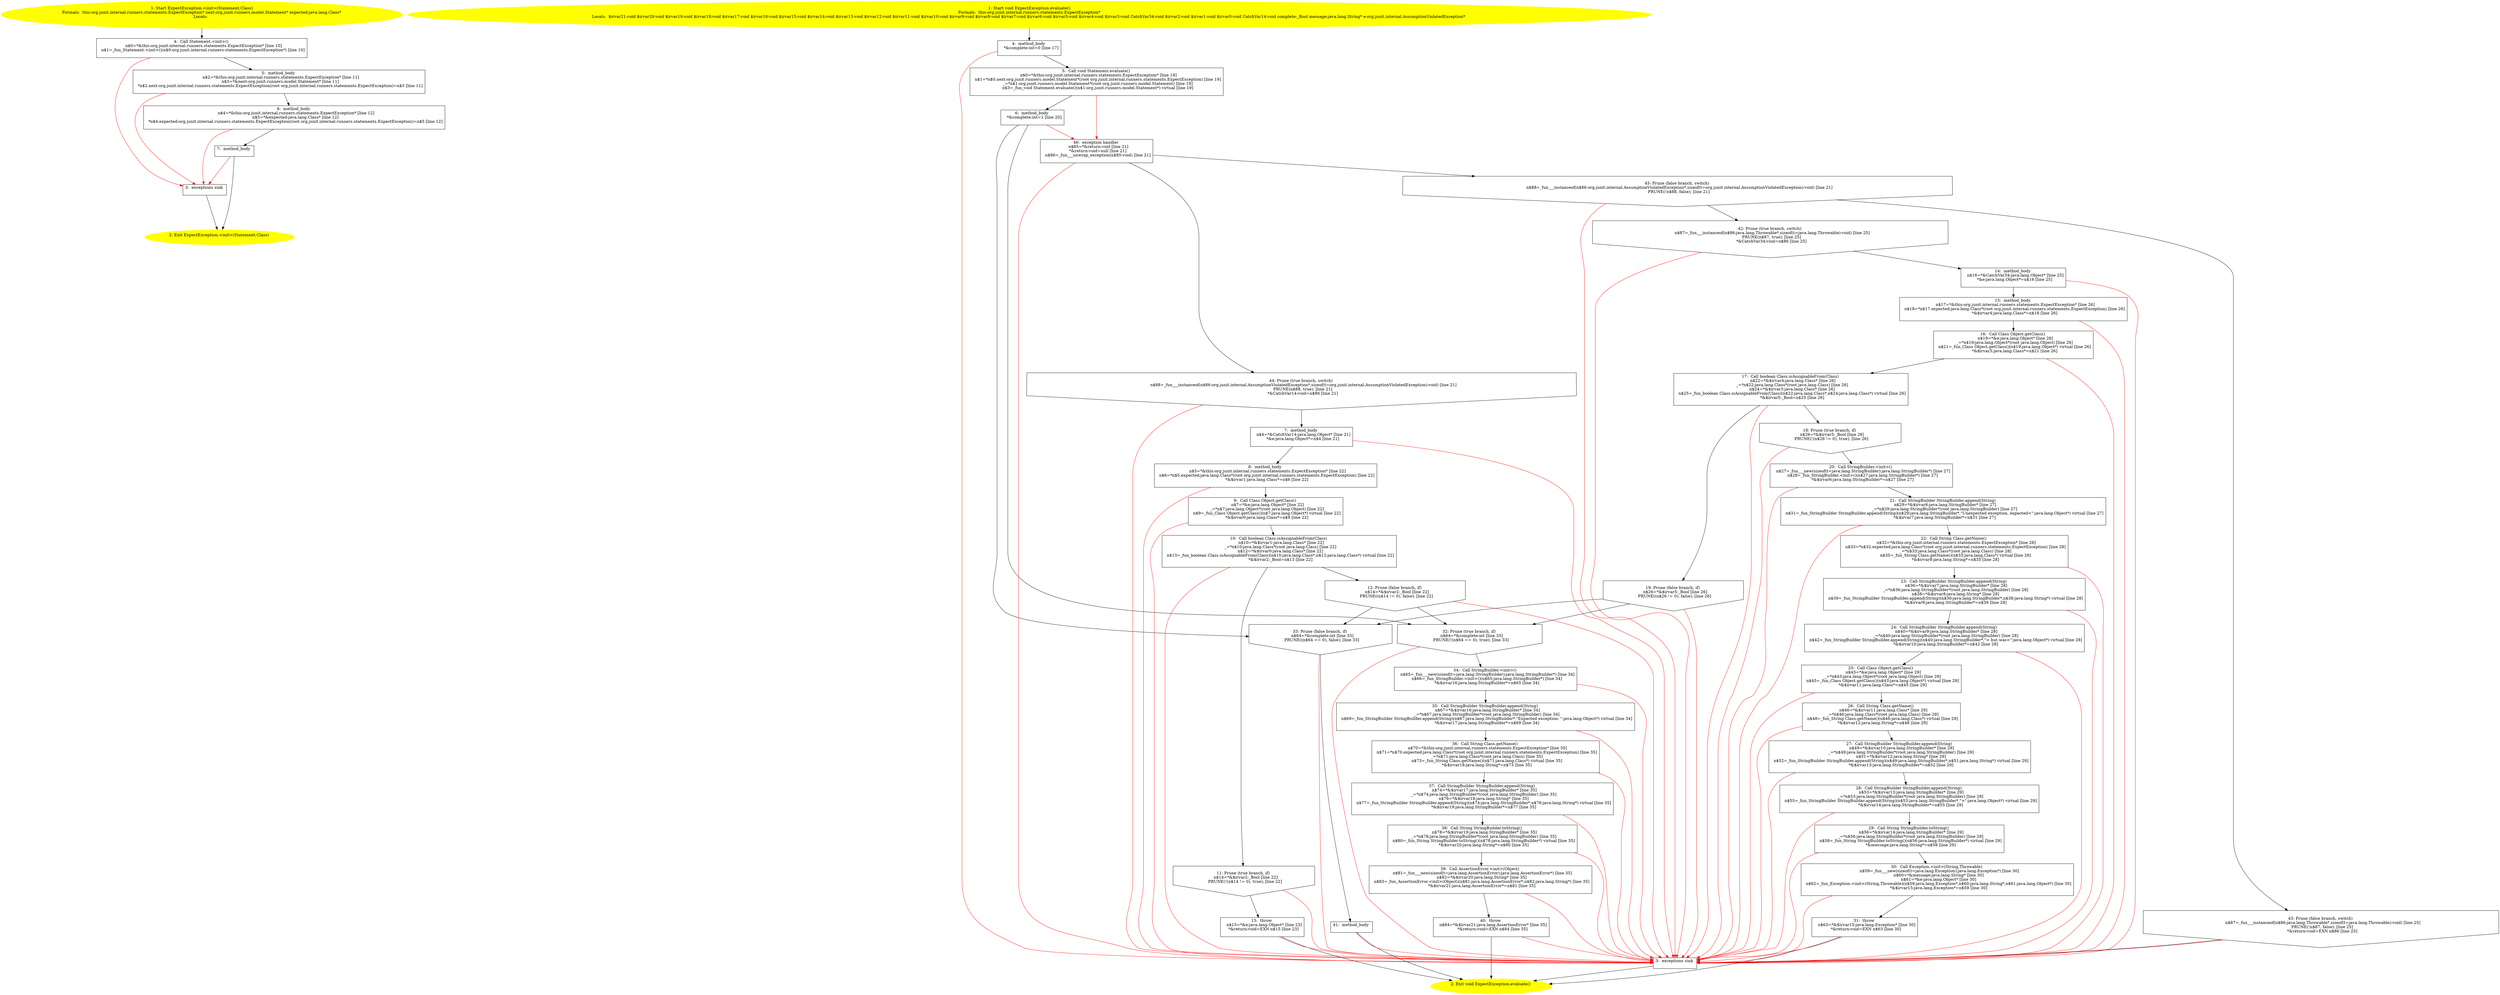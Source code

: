 /* @generated */
digraph cfg {
"org.junit.internal.runners.statements.ExpectException.<init>(org.junit.runners.model.Statement,java..f3db25ffb6856829cc9246d4f840fffa_1" [label="1: Start ExpectException.<init>(Statement,Class)\nFormals:  this:org.junit.internal.runners.statements.ExpectException* next:org.junit.runners.model.Statement* expected:java.lang.Class*\nLocals:  \n  " color=yellow style=filled]
	

	 "org.junit.internal.runners.statements.ExpectException.<init>(org.junit.runners.model.Statement,java..f3db25ffb6856829cc9246d4f840fffa_1" -> "org.junit.internal.runners.statements.ExpectException.<init>(org.junit.runners.model.Statement,java..f3db25ffb6856829cc9246d4f840fffa_4" ;
"org.junit.internal.runners.statements.ExpectException.<init>(org.junit.runners.model.Statement,java..f3db25ffb6856829cc9246d4f840fffa_2" [label="2: Exit ExpectException.<init>(Statement,Class) \n  " color=yellow style=filled]
	

"org.junit.internal.runners.statements.ExpectException.<init>(org.junit.runners.model.Statement,java..f3db25ffb6856829cc9246d4f840fffa_3" [label="3:  exceptions sink \n  " shape="box"]
	

	 "org.junit.internal.runners.statements.ExpectException.<init>(org.junit.runners.model.Statement,java..f3db25ffb6856829cc9246d4f840fffa_3" -> "org.junit.internal.runners.statements.ExpectException.<init>(org.junit.runners.model.Statement,java..f3db25ffb6856829cc9246d4f840fffa_2" ;
"org.junit.internal.runners.statements.ExpectException.<init>(org.junit.runners.model.Statement,java..f3db25ffb6856829cc9246d4f840fffa_4" [label="4:  Call Statement.<init>() \n   n$0=*&this:org.junit.internal.runners.statements.ExpectException* [line 10]\n  n$1=_fun_Statement.<init>()(n$0:org.junit.internal.runners.statements.ExpectException*) [line 10]\n " shape="box"]
	

	 "org.junit.internal.runners.statements.ExpectException.<init>(org.junit.runners.model.Statement,java..f3db25ffb6856829cc9246d4f840fffa_4" -> "org.junit.internal.runners.statements.ExpectException.<init>(org.junit.runners.model.Statement,java..f3db25ffb6856829cc9246d4f840fffa_5" ;
	 "org.junit.internal.runners.statements.ExpectException.<init>(org.junit.runners.model.Statement,java..f3db25ffb6856829cc9246d4f840fffa_4" -> "org.junit.internal.runners.statements.ExpectException.<init>(org.junit.runners.model.Statement,java..f3db25ffb6856829cc9246d4f840fffa_3" [color="red" ];
"org.junit.internal.runners.statements.ExpectException.<init>(org.junit.runners.model.Statement,java..f3db25ffb6856829cc9246d4f840fffa_5" [label="5:  method_body \n   n$2=*&this:org.junit.internal.runners.statements.ExpectException* [line 11]\n  n$3=*&next:org.junit.runners.model.Statement* [line 11]\n  *n$2.next:org.junit.internal.runners.statements.ExpectException(root org.junit.internal.runners.statements.ExpectException)=n$3 [line 11]\n " shape="box"]
	

	 "org.junit.internal.runners.statements.ExpectException.<init>(org.junit.runners.model.Statement,java..f3db25ffb6856829cc9246d4f840fffa_5" -> "org.junit.internal.runners.statements.ExpectException.<init>(org.junit.runners.model.Statement,java..f3db25ffb6856829cc9246d4f840fffa_6" ;
	 "org.junit.internal.runners.statements.ExpectException.<init>(org.junit.runners.model.Statement,java..f3db25ffb6856829cc9246d4f840fffa_5" -> "org.junit.internal.runners.statements.ExpectException.<init>(org.junit.runners.model.Statement,java..f3db25ffb6856829cc9246d4f840fffa_3" [color="red" ];
"org.junit.internal.runners.statements.ExpectException.<init>(org.junit.runners.model.Statement,java..f3db25ffb6856829cc9246d4f840fffa_6" [label="6:  method_body \n   n$4=*&this:org.junit.internal.runners.statements.ExpectException* [line 12]\n  n$5=*&expected:java.lang.Class* [line 12]\n  *n$4.expected:org.junit.internal.runners.statements.ExpectException(root org.junit.internal.runners.statements.ExpectException)=n$5 [line 12]\n " shape="box"]
	

	 "org.junit.internal.runners.statements.ExpectException.<init>(org.junit.runners.model.Statement,java..f3db25ffb6856829cc9246d4f840fffa_6" -> "org.junit.internal.runners.statements.ExpectException.<init>(org.junit.runners.model.Statement,java..f3db25ffb6856829cc9246d4f840fffa_7" ;
	 "org.junit.internal.runners.statements.ExpectException.<init>(org.junit.runners.model.Statement,java..f3db25ffb6856829cc9246d4f840fffa_6" -> "org.junit.internal.runners.statements.ExpectException.<init>(org.junit.runners.model.Statement,java..f3db25ffb6856829cc9246d4f840fffa_3" [color="red" ];
"org.junit.internal.runners.statements.ExpectException.<init>(org.junit.runners.model.Statement,java..f3db25ffb6856829cc9246d4f840fffa_7" [label="7:  method_body \n  " shape="box"]
	

	 "org.junit.internal.runners.statements.ExpectException.<init>(org.junit.runners.model.Statement,java..f3db25ffb6856829cc9246d4f840fffa_7" -> "org.junit.internal.runners.statements.ExpectException.<init>(org.junit.runners.model.Statement,java..f3db25ffb6856829cc9246d4f840fffa_2" ;
	 "org.junit.internal.runners.statements.ExpectException.<init>(org.junit.runners.model.Statement,java..f3db25ffb6856829cc9246d4f840fffa_7" -> "org.junit.internal.runners.statements.ExpectException.<init>(org.junit.runners.model.Statement,java..f3db25ffb6856829cc9246d4f840fffa_3" [color="red" ];
"org.junit.internal.runners.statements.ExpectException.evaluate():void.30ab58ce8f9ea077ec6e44966370d018_1" [label="1: Start void ExpectException.evaluate()\nFormals:  this:org.junit.internal.runners.statements.ExpectException*\nLocals:  $irvar21:void $irvar20:void $irvar19:void $irvar18:void $irvar17:void $irvar16:void $irvar15:void $irvar14:void $irvar13:void $irvar12:void $irvar11:void $irvar10:void $irvar9:void $irvar8:void $irvar7:void $irvar6:void $irvar5:void $irvar4:void $irvar3:void CatchVar34:void $irvar2:void $irvar1:void $irvar0:void CatchVar14:void complete:_Bool message:java.lang.String* e:org.junit.internal.AssumptionViolatedException* \n  " color=yellow style=filled]
	

	 "org.junit.internal.runners.statements.ExpectException.evaluate():void.30ab58ce8f9ea077ec6e44966370d018_1" -> "org.junit.internal.runners.statements.ExpectException.evaluate():void.30ab58ce8f9ea077ec6e44966370d018_4" ;
"org.junit.internal.runners.statements.ExpectException.evaluate():void.30ab58ce8f9ea077ec6e44966370d018_2" [label="2: Exit void ExpectException.evaluate() \n  " color=yellow style=filled]
	

"org.junit.internal.runners.statements.ExpectException.evaluate():void.30ab58ce8f9ea077ec6e44966370d018_3" [label="3:  exceptions sink \n  " shape="box"]
	

	 "org.junit.internal.runners.statements.ExpectException.evaluate():void.30ab58ce8f9ea077ec6e44966370d018_3" -> "org.junit.internal.runners.statements.ExpectException.evaluate():void.30ab58ce8f9ea077ec6e44966370d018_2" ;
"org.junit.internal.runners.statements.ExpectException.evaluate():void.30ab58ce8f9ea077ec6e44966370d018_4" [label="4:  method_body \n   *&complete:int=0 [line 17]\n " shape="box"]
	

	 "org.junit.internal.runners.statements.ExpectException.evaluate():void.30ab58ce8f9ea077ec6e44966370d018_4" -> "org.junit.internal.runners.statements.ExpectException.evaluate():void.30ab58ce8f9ea077ec6e44966370d018_5" ;
	 "org.junit.internal.runners.statements.ExpectException.evaluate():void.30ab58ce8f9ea077ec6e44966370d018_4" -> "org.junit.internal.runners.statements.ExpectException.evaluate():void.30ab58ce8f9ea077ec6e44966370d018_3" [color="red" ];
"org.junit.internal.runners.statements.ExpectException.evaluate():void.30ab58ce8f9ea077ec6e44966370d018_5" [label="5:  Call void Statement.evaluate() \n   n$0=*&this:org.junit.internal.runners.statements.ExpectException* [line 19]\n  n$1=*n$0.next:org.junit.runners.model.Statement*(root org.junit.internal.runners.statements.ExpectException) [line 19]\n  _=*n$1:org.junit.runners.model.Statement*(root org.junit.runners.model.Statement) [line 19]\n  n$3=_fun_void Statement.evaluate()(n$1:org.junit.runners.model.Statement*) virtual [line 19]\n " shape="box"]
	

	 "org.junit.internal.runners.statements.ExpectException.evaluate():void.30ab58ce8f9ea077ec6e44966370d018_5" -> "org.junit.internal.runners.statements.ExpectException.evaluate():void.30ab58ce8f9ea077ec6e44966370d018_6" ;
	 "org.junit.internal.runners.statements.ExpectException.evaluate():void.30ab58ce8f9ea077ec6e44966370d018_5" -> "org.junit.internal.runners.statements.ExpectException.evaluate():void.30ab58ce8f9ea077ec6e44966370d018_46" [color="red" ];
"org.junit.internal.runners.statements.ExpectException.evaluate():void.30ab58ce8f9ea077ec6e44966370d018_6" [label="6:  method_body \n   *&complete:int=1 [line 20]\n " shape="box"]
	

	 "org.junit.internal.runners.statements.ExpectException.evaluate():void.30ab58ce8f9ea077ec6e44966370d018_6" -> "org.junit.internal.runners.statements.ExpectException.evaluate():void.30ab58ce8f9ea077ec6e44966370d018_32" ;
	 "org.junit.internal.runners.statements.ExpectException.evaluate():void.30ab58ce8f9ea077ec6e44966370d018_6" -> "org.junit.internal.runners.statements.ExpectException.evaluate():void.30ab58ce8f9ea077ec6e44966370d018_33" ;
	 "org.junit.internal.runners.statements.ExpectException.evaluate():void.30ab58ce8f9ea077ec6e44966370d018_6" -> "org.junit.internal.runners.statements.ExpectException.evaluate():void.30ab58ce8f9ea077ec6e44966370d018_46" [color="red" ];
"org.junit.internal.runners.statements.ExpectException.evaluate():void.30ab58ce8f9ea077ec6e44966370d018_7" [label="7:  method_body \n   n$4=*&CatchVar14:java.lang.Object* [line 21]\n  *&e:java.lang.Object*=n$4 [line 21]\n " shape="box"]
	

	 "org.junit.internal.runners.statements.ExpectException.evaluate():void.30ab58ce8f9ea077ec6e44966370d018_7" -> "org.junit.internal.runners.statements.ExpectException.evaluate():void.30ab58ce8f9ea077ec6e44966370d018_8" ;
	 "org.junit.internal.runners.statements.ExpectException.evaluate():void.30ab58ce8f9ea077ec6e44966370d018_7" -> "org.junit.internal.runners.statements.ExpectException.evaluate():void.30ab58ce8f9ea077ec6e44966370d018_3" [color="red" ];
"org.junit.internal.runners.statements.ExpectException.evaluate():void.30ab58ce8f9ea077ec6e44966370d018_8" [label="8:  method_body \n   n$5=*&this:org.junit.internal.runners.statements.ExpectException* [line 22]\n  n$6=*n$5.expected:java.lang.Class*(root org.junit.internal.runners.statements.ExpectException) [line 22]\n  *&$irvar1:java.lang.Class*=n$6 [line 22]\n " shape="box"]
	

	 "org.junit.internal.runners.statements.ExpectException.evaluate():void.30ab58ce8f9ea077ec6e44966370d018_8" -> "org.junit.internal.runners.statements.ExpectException.evaluate():void.30ab58ce8f9ea077ec6e44966370d018_9" ;
	 "org.junit.internal.runners.statements.ExpectException.evaluate():void.30ab58ce8f9ea077ec6e44966370d018_8" -> "org.junit.internal.runners.statements.ExpectException.evaluate():void.30ab58ce8f9ea077ec6e44966370d018_3" [color="red" ];
"org.junit.internal.runners.statements.ExpectException.evaluate():void.30ab58ce8f9ea077ec6e44966370d018_9" [label="9:  Call Class Object.getClass() \n   n$7=*&e:java.lang.Object* [line 22]\n  _=*n$7:java.lang.Object*(root java.lang.Object) [line 22]\n  n$9=_fun_Class Object.getClass()(n$7:java.lang.Object*) virtual [line 22]\n  *&$irvar0:java.lang.Class*=n$9 [line 22]\n " shape="box"]
	

	 "org.junit.internal.runners.statements.ExpectException.evaluate():void.30ab58ce8f9ea077ec6e44966370d018_9" -> "org.junit.internal.runners.statements.ExpectException.evaluate():void.30ab58ce8f9ea077ec6e44966370d018_10" ;
	 "org.junit.internal.runners.statements.ExpectException.evaluate():void.30ab58ce8f9ea077ec6e44966370d018_9" -> "org.junit.internal.runners.statements.ExpectException.evaluate():void.30ab58ce8f9ea077ec6e44966370d018_3" [color="red" ];
"org.junit.internal.runners.statements.ExpectException.evaluate():void.30ab58ce8f9ea077ec6e44966370d018_10" [label="10:  Call boolean Class.isAssignableFrom(Class) \n   n$10=*&$irvar1:java.lang.Class* [line 22]\n  _=*n$10:java.lang.Class*(root java.lang.Class) [line 22]\n  n$12=*&$irvar0:java.lang.Class* [line 22]\n  n$13=_fun_boolean Class.isAssignableFrom(Class)(n$10:java.lang.Class*,n$12:java.lang.Class*) virtual [line 22]\n  *&$irvar2:_Bool=n$13 [line 22]\n " shape="box"]
	

	 "org.junit.internal.runners.statements.ExpectException.evaluate():void.30ab58ce8f9ea077ec6e44966370d018_10" -> "org.junit.internal.runners.statements.ExpectException.evaluate():void.30ab58ce8f9ea077ec6e44966370d018_11" ;
	 "org.junit.internal.runners.statements.ExpectException.evaluate():void.30ab58ce8f9ea077ec6e44966370d018_10" -> "org.junit.internal.runners.statements.ExpectException.evaluate():void.30ab58ce8f9ea077ec6e44966370d018_12" ;
	 "org.junit.internal.runners.statements.ExpectException.evaluate():void.30ab58ce8f9ea077ec6e44966370d018_10" -> "org.junit.internal.runners.statements.ExpectException.evaluate():void.30ab58ce8f9ea077ec6e44966370d018_3" [color="red" ];
"org.junit.internal.runners.statements.ExpectException.evaluate():void.30ab58ce8f9ea077ec6e44966370d018_11" [label="11: Prune (true branch, if) \n   n$14=*&$irvar2:_Bool [line 22]\n  PRUNE(!(n$14 != 0), true); [line 22]\n " shape="invhouse"]
	

	 "org.junit.internal.runners.statements.ExpectException.evaluate():void.30ab58ce8f9ea077ec6e44966370d018_11" -> "org.junit.internal.runners.statements.ExpectException.evaluate():void.30ab58ce8f9ea077ec6e44966370d018_13" ;
	 "org.junit.internal.runners.statements.ExpectException.evaluate():void.30ab58ce8f9ea077ec6e44966370d018_11" -> "org.junit.internal.runners.statements.ExpectException.evaluate():void.30ab58ce8f9ea077ec6e44966370d018_3" [color="red" ];
"org.junit.internal.runners.statements.ExpectException.evaluate():void.30ab58ce8f9ea077ec6e44966370d018_12" [label="12: Prune (false branch, if) \n   n$14=*&$irvar2:_Bool [line 22]\n  PRUNE((n$14 != 0), false); [line 22]\n " shape="invhouse"]
	

	 "org.junit.internal.runners.statements.ExpectException.evaluate():void.30ab58ce8f9ea077ec6e44966370d018_12" -> "org.junit.internal.runners.statements.ExpectException.evaluate():void.30ab58ce8f9ea077ec6e44966370d018_32" ;
	 "org.junit.internal.runners.statements.ExpectException.evaluate():void.30ab58ce8f9ea077ec6e44966370d018_12" -> "org.junit.internal.runners.statements.ExpectException.evaluate():void.30ab58ce8f9ea077ec6e44966370d018_33" ;
	 "org.junit.internal.runners.statements.ExpectException.evaluate():void.30ab58ce8f9ea077ec6e44966370d018_12" -> "org.junit.internal.runners.statements.ExpectException.evaluate():void.30ab58ce8f9ea077ec6e44966370d018_3" [color="red" ];
"org.junit.internal.runners.statements.ExpectException.evaluate():void.30ab58ce8f9ea077ec6e44966370d018_13" [label="13:  throw \n   n$15=*&e:java.lang.Object* [line 23]\n  *&return:void=EXN n$15 [line 23]\n " shape="box"]
	

	 "org.junit.internal.runners.statements.ExpectException.evaluate():void.30ab58ce8f9ea077ec6e44966370d018_13" -> "org.junit.internal.runners.statements.ExpectException.evaluate():void.30ab58ce8f9ea077ec6e44966370d018_2" ;
	 "org.junit.internal.runners.statements.ExpectException.evaluate():void.30ab58ce8f9ea077ec6e44966370d018_13" -> "org.junit.internal.runners.statements.ExpectException.evaluate():void.30ab58ce8f9ea077ec6e44966370d018_3" [color="red" ];
"org.junit.internal.runners.statements.ExpectException.evaluate():void.30ab58ce8f9ea077ec6e44966370d018_14" [label="14:  method_body \n   n$16=*&CatchVar34:java.lang.Object* [line 25]\n  *&e:java.lang.Object*=n$16 [line 25]\n " shape="box"]
	

	 "org.junit.internal.runners.statements.ExpectException.evaluate():void.30ab58ce8f9ea077ec6e44966370d018_14" -> "org.junit.internal.runners.statements.ExpectException.evaluate():void.30ab58ce8f9ea077ec6e44966370d018_15" ;
	 "org.junit.internal.runners.statements.ExpectException.evaluate():void.30ab58ce8f9ea077ec6e44966370d018_14" -> "org.junit.internal.runners.statements.ExpectException.evaluate():void.30ab58ce8f9ea077ec6e44966370d018_3" [color="red" ];
"org.junit.internal.runners.statements.ExpectException.evaluate():void.30ab58ce8f9ea077ec6e44966370d018_15" [label="15:  method_body \n   n$17=*&this:org.junit.internal.runners.statements.ExpectException* [line 26]\n  n$18=*n$17.expected:java.lang.Class*(root org.junit.internal.runners.statements.ExpectException) [line 26]\n  *&$irvar4:java.lang.Class*=n$18 [line 26]\n " shape="box"]
	

	 "org.junit.internal.runners.statements.ExpectException.evaluate():void.30ab58ce8f9ea077ec6e44966370d018_15" -> "org.junit.internal.runners.statements.ExpectException.evaluate():void.30ab58ce8f9ea077ec6e44966370d018_16" ;
	 "org.junit.internal.runners.statements.ExpectException.evaluate():void.30ab58ce8f9ea077ec6e44966370d018_15" -> "org.junit.internal.runners.statements.ExpectException.evaluate():void.30ab58ce8f9ea077ec6e44966370d018_3" [color="red" ];
"org.junit.internal.runners.statements.ExpectException.evaluate():void.30ab58ce8f9ea077ec6e44966370d018_16" [label="16:  Call Class Object.getClass() \n   n$19=*&e:java.lang.Object* [line 26]\n  _=*n$19:java.lang.Object*(root java.lang.Object) [line 26]\n  n$21=_fun_Class Object.getClass()(n$19:java.lang.Object*) virtual [line 26]\n  *&$irvar3:java.lang.Class*=n$21 [line 26]\n " shape="box"]
	

	 "org.junit.internal.runners.statements.ExpectException.evaluate():void.30ab58ce8f9ea077ec6e44966370d018_16" -> "org.junit.internal.runners.statements.ExpectException.evaluate():void.30ab58ce8f9ea077ec6e44966370d018_17" ;
	 "org.junit.internal.runners.statements.ExpectException.evaluate():void.30ab58ce8f9ea077ec6e44966370d018_16" -> "org.junit.internal.runners.statements.ExpectException.evaluate():void.30ab58ce8f9ea077ec6e44966370d018_3" [color="red" ];
"org.junit.internal.runners.statements.ExpectException.evaluate():void.30ab58ce8f9ea077ec6e44966370d018_17" [label="17:  Call boolean Class.isAssignableFrom(Class) \n   n$22=*&$irvar4:java.lang.Class* [line 26]\n  _=*n$22:java.lang.Class*(root java.lang.Class) [line 26]\n  n$24=*&$irvar3:java.lang.Class* [line 26]\n  n$25=_fun_boolean Class.isAssignableFrom(Class)(n$22:java.lang.Class*,n$24:java.lang.Class*) virtual [line 26]\n  *&$irvar5:_Bool=n$25 [line 26]\n " shape="box"]
	

	 "org.junit.internal.runners.statements.ExpectException.evaluate():void.30ab58ce8f9ea077ec6e44966370d018_17" -> "org.junit.internal.runners.statements.ExpectException.evaluate():void.30ab58ce8f9ea077ec6e44966370d018_18" ;
	 "org.junit.internal.runners.statements.ExpectException.evaluate():void.30ab58ce8f9ea077ec6e44966370d018_17" -> "org.junit.internal.runners.statements.ExpectException.evaluate():void.30ab58ce8f9ea077ec6e44966370d018_19" ;
	 "org.junit.internal.runners.statements.ExpectException.evaluate():void.30ab58ce8f9ea077ec6e44966370d018_17" -> "org.junit.internal.runners.statements.ExpectException.evaluate():void.30ab58ce8f9ea077ec6e44966370d018_3" [color="red" ];
"org.junit.internal.runners.statements.ExpectException.evaluate():void.30ab58ce8f9ea077ec6e44966370d018_18" [label="18: Prune (true branch, if) \n   n$26=*&$irvar5:_Bool [line 26]\n  PRUNE(!(n$26 != 0), true); [line 26]\n " shape="invhouse"]
	

	 "org.junit.internal.runners.statements.ExpectException.evaluate():void.30ab58ce8f9ea077ec6e44966370d018_18" -> "org.junit.internal.runners.statements.ExpectException.evaluate():void.30ab58ce8f9ea077ec6e44966370d018_20" ;
	 "org.junit.internal.runners.statements.ExpectException.evaluate():void.30ab58ce8f9ea077ec6e44966370d018_18" -> "org.junit.internal.runners.statements.ExpectException.evaluate():void.30ab58ce8f9ea077ec6e44966370d018_3" [color="red" ];
"org.junit.internal.runners.statements.ExpectException.evaluate():void.30ab58ce8f9ea077ec6e44966370d018_19" [label="19: Prune (false branch, if) \n   n$26=*&$irvar5:_Bool [line 26]\n  PRUNE((n$26 != 0), false); [line 26]\n " shape="invhouse"]
	

	 "org.junit.internal.runners.statements.ExpectException.evaluate():void.30ab58ce8f9ea077ec6e44966370d018_19" -> "org.junit.internal.runners.statements.ExpectException.evaluate():void.30ab58ce8f9ea077ec6e44966370d018_32" ;
	 "org.junit.internal.runners.statements.ExpectException.evaluate():void.30ab58ce8f9ea077ec6e44966370d018_19" -> "org.junit.internal.runners.statements.ExpectException.evaluate():void.30ab58ce8f9ea077ec6e44966370d018_33" ;
	 "org.junit.internal.runners.statements.ExpectException.evaluate():void.30ab58ce8f9ea077ec6e44966370d018_19" -> "org.junit.internal.runners.statements.ExpectException.evaluate():void.30ab58ce8f9ea077ec6e44966370d018_3" [color="red" ];
"org.junit.internal.runners.statements.ExpectException.evaluate():void.30ab58ce8f9ea077ec6e44966370d018_20" [label="20:  Call StringBuilder.<init>() \n   n$27=_fun___new(sizeof(t=java.lang.StringBuilder):java.lang.StringBuilder*) [line 27]\n  n$28=_fun_StringBuilder.<init>()(n$27:java.lang.StringBuilder*) [line 27]\n  *&$irvar6:java.lang.StringBuilder*=n$27 [line 27]\n " shape="box"]
	

	 "org.junit.internal.runners.statements.ExpectException.evaluate():void.30ab58ce8f9ea077ec6e44966370d018_20" -> "org.junit.internal.runners.statements.ExpectException.evaluate():void.30ab58ce8f9ea077ec6e44966370d018_21" ;
	 "org.junit.internal.runners.statements.ExpectException.evaluate():void.30ab58ce8f9ea077ec6e44966370d018_20" -> "org.junit.internal.runners.statements.ExpectException.evaluate():void.30ab58ce8f9ea077ec6e44966370d018_3" [color="red" ];
"org.junit.internal.runners.statements.ExpectException.evaluate():void.30ab58ce8f9ea077ec6e44966370d018_21" [label="21:  Call StringBuilder StringBuilder.append(String) \n   n$29=*&$irvar6:java.lang.StringBuilder* [line 27]\n  _=*n$29:java.lang.StringBuilder*(root java.lang.StringBuilder) [line 27]\n  n$31=_fun_StringBuilder StringBuilder.append(String)(n$29:java.lang.StringBuilder*,\"Unexpected exception, expected<\":java.lang.Object*) virtual [line 27]\n  *&$irvar7:java.lang.StringBuilder*=n$31 [line 27]\n " shape="box"]
	

	 "org.junit.internal.runners.statements.ExpectException.evaluate():void.30ab58ce8f9ea077ec6e44966370d018_21" -> "org.junit.internal.runners.statements.ExpectException.evaluate():void.30ab58ce8f9ea077ec6e44966370d018_22" ;
	 "org.junit.internal.runners.statements.ExpectException.evaluate():void.30ab58ce8f9ea077ec6e44966370d018_21" -> "org.junit.internal.runners.statements.ExpectException.evaluate():void.30ab58ce8f9ea077ec6e44966370d018_3" [color="red" ];
"org.junit.internal.runners.statements.ExpectException.evaluate():void.30ab58ce8f9ea077ec6e44966370d018_22" [label="22:  Call String Class.getName() \n   n$32=*&this:org.junit.internal.runners.statements.ExpectException* [line 28]\n  n$33=*n$32.expected:java.lang.Class*(root org.junit.internal.runners.statements.ExpectException) [line 28]\n  _=*n$33:java.lang.Class*(root java.lang.Class) [line 28]\n  n$35=_fun_String Class.getName()(n$33:java.lang.Class*) virtual [line 28]\n  *&$irvar8:java.lang.String*=n$35 [line 28]\n " shape="box"]
	

	 "org.junit.internal.runners.statements.ExpectException.evaluate():void.30ab58ce8f9ea077ec6e44966370d018_22" -> "org.junit.internal.runners.statements.ExpectException.evaluate():void.30ab58ce8f9ea077ec6e44966370d018_23" ;
	 "org.junit.internal.runners.statements.ExpectException.evaluate():void.30ab58ce8f9ea077ec6e44966370d018_22" -> "org.junit.internal.runners.statements.ExpectException.evaluate():void.30ab58ce8f9ea077ec6e44966370d018_3" [color="red" ];
"org.junit.internal.runners.statements.ExpectException.evaluate():void.30ab58ce8f9ea077ec6e44966370d018_23" [label="23:  Call StringBuilder StringBuilder.append(String) \n   n$36=*&$irvar7:java.lang.StringBuilder* [line 28]\n  _=*n$36:java.lang.StringBuilder*(root java.lang.StringBuilder) [line 28]\n  n$38=*&$irvar8:java.lang.String* [line 28]\n  n$39=_fun_StringBuilder StringBuilder.append(String)(n$36:java.lang.StringBuilder*,n$38:java.lang.String*) virtual [line 28]\n  *&$irvar9:java.lang.StringBuilder*=n$39 [line 28]\n " shape="box"]
	

	 "org.junit.internal.runners.statements.ExpectException.evaluate():void.30ab58ce8f9ea077ec6e44966370d018_23" -> "org.junit.internal.runners.statements.ExpectException.evaluate():void.30ab58ce8f9ea077ec6e44966370d018_24" ;
	 "org.junit.internal.runners.statements.ExpectException.evaluate():void.30ab58ce8f9ea077ec6e44966370d018_23" -> "org.junit.internal.runners.statements.ExpectException.evaluate():void.30ab58ce8f9ea077ec6e44966370d018_3" [color="red" ];
"org.junit.internal.runners.statements.ExpectException.evaluate():void.30ab58ce8f9ea077ec6e44966370d018_24" [label="24:  Call StringBuilder StringBuilder.append(String) \n   n$40=*&$irvar9:java.lang.StringBuilder* [line 28]\n  _=*n$40:java.lang.StringBuilder*(root java.lang.StringBuilder) [line 28]\n  n$42=_fun_StringBuilder StringBuilder.append(String)(n$40:java.lang.StringBuilder*,\"> but was<\":java.lang.Object*) virtual [line 28]\n  *&$irvar10:java.lang.StringBuilder*=n$42 [line 28]\n " shape="box"]
	

	 "org.junit.internal.runners.statements.ExpectException.evaluate():void.30ab58ce8f9ea077ec6e44966370d018_24" -> "org.junit.internal.runners.statements.ExpectException.evaluate():void.30ab58ce8f9ea077ec6e44966370d018_25" ;
	 "org.junit.internal.runners.statements.ExpectException.evaluate():void.30ab58ce8f9ea077ec6e44966370d018_24" -> "org.junit.internal.runners.statements.ExpectException.evaluate():void.30ab58ce8f9ea077ec6e44966370d018_3" [color="red" ];
"org.junit.internal.runners.statements.ExpectException.evaluate():void.30ab58ce8f9ea077ec6e44966370d018_25" [label="25:  Call Class Object.getClass() \n   n$43=*&e:java.lang.Object* [line 29]\n  _=*n$43:java.lang.Object*(root java.lang.Object) [line 29]\n  n$45=_fun_Class Object.getClass()(n$43:java.lang.Object*) virtual [line 29]\n  *&$irvar11:java.lang.Class*=n$45 [line 29]\n " shape="box"]
	

	 "org.junit.internal.runners.statements.ExpectException.evaluate():void.30ab58ce8f9ea077ec6e44966370d018_25" -> "org.junit.internal.runners.statements.ExpectException.evaluate():void.30ab58ce8f9ea077ec6e44966370d018_26" ;
	 "org.junit.internal.runners.statements.ExpectException.evaluate():void.30ab58ce8f9ea077ec6e44966370d018_25" -> "org.junit.internal.runners.statements.ExpectException.evaluate():void.30ab58ce8f9ea077ec6e44966370d018_3" [color="red" ];
"org.junit.internal.runners.statements.ExpectException.evaluate():void.30ab58ce8f9ea077ec6e44966370d018_26" [label="26:  Call String Class.getName() \n   n$46=*&$irvar11:java.lang.Class* [line 29]\n  _=*n$46:java.lang.Class*(root java.lang.Class) [line 29]\n  n$48=_fun_String Class.getName()(n$46:java.lang.Class*) virtual [line 29]\n  *&$irvar12:java.lang.String*=n$48 [line 29]\n " shape="box"]
	

	 "org.junit.internal.runners.statements.ExpectException.evaluate():void.30ab58ce8f9ea077ec6e44966370d018_26" -> "org.junit.internal.runners.statements.ExpectException.evaluate():void.30ab58ce8f9ea077ec6e44966370d018_27" ;
	 "org.junit.internal.runners.statements.ExpectException.evaluate():void.30ab58ce8f9ea077ec6e44966370d018_26" -> "org.junit.internal.runners.statements.ExpectException.evaluate():void.30ab58ce8f9ea077ec6e44966370d018_3" [color="red" ];
"org.junit.internal.runners.statements.ExpectException.evaluate():void.30ab58ce8f9ea077ec6e44966370d018_27" [label="27:  Call StringBuilder StringBuilder.append(String) \n   n$49=*&$irvar10:java.lang.StringBuilder* [line 29]\n  _=*n$49:java.lang.StringBuilder*(root java.lang.StringBuilder) [line 29]\n  n$51=*&$irvar12:java.lang.String* [line 29]\n  n$52=_fun_StringBuilder StringBuilder.append(String)(n$49:java.lang.StringBuilder*,n$51:java.lang.String*) virtual [line 29]\n  *&$irvar13:java.lang.StringBuilder*=n$52 [line 29]\n " shape="box"]
	

	 "org.junit.internal.runners.statements.ExpectException.evaluate():void.30ab58ce8f9ea077ec6e44966370d018_27" -> "org.junit.internal.runners.statements.ExpectException.evaluate():void.30ab58ce8f9ea077ec6e44966370d018_28" ;
	 "org.junit.internal.runners.statements.ExpectException.evaluate():void.30ab58ce8f9ea077ec6e44966370d018_27" -> "org.junit.internal.runners.statements.ExpectException.evaluate():void.30ab58ce8f9ea077ec6e44966370d018_3" [color="red" ];
"org.junit.internal.runners.statements.ExpectException.evaluate():void.30ab58ce8f9ea077ec6e44966370d018_28" [label="28:  Call StringBuilder StringBuilder.append(String) \n   n$53=*&$irvar13:java.lang.StringBuilder* [line 29]\n  _=*n$53:java.lang.StringBuilder*(root java.lang.StringBuilder) [line 29]\n  n$55=_fun_StringBuilder StringBuilder.append(String)(n$53:java.lang.StringBuilder*,\">\":java.lang.Object*) virtual [line 29]\n  *&$irvar14:java.lang.StringBuilder*=n$55 [line 29]\n " shape="box"]
	

	 "org.junit.internal.runners.statements.ExpectException.evaluate():void.30ab58ce8f9ea077ec6e44966370d018_28" -> "org.junit.internal.runners.statements.ExpectException.evaluate():void.30ab58ce8f9ea077ec6e44966370d018_29" ;
	 "org.junit.internal.runners.statements.ExpectException.evaluate():void.30ab58ce8f9ea077ec6e44966370d018_28" -> "org.junit.internal.runners.statements.ExpectException.evaluate():void.30ab58ce8f9ea077ec6e44966370d018_3" [color="red" ];
"org.junit.internal.runners.statements.ExpectException.evaluate():void.30ab58ce8f9ea077ec6e44966370d018_29" [label="29:  Call String StringBuilder.toString() \n   n$56=*&$irvar14:java.lang.StringBuilder* [line 29]\n  _=*n$56:java.lang.StringBuilder*(root java.lang.StringBuilder) [line 29]\n  n$58=_fun_String StringBuilder.toString()(n$56:java.lang.StringBuilder*) virtual [line 29]\n  *&message:java.lang.String*=n$58 [line 29]\n " shape="box"]
	

	 "org.junit.internal.runners.statements.ExpectException.evaluate():void.30ab58ce8f9ea077ec6e44966370d018_29" -> "org.junit.internal.runners.statements.ExpectException.evaluate():void.30ab58ce8f9ea077ec6e44966370d018_30" ;
	 "org.junit.internal.runners.statements.ExpectException.evaluate():void.30ab58ce8f9ea077ec6e44966370d018_29" -> "org.junit.internal.runners.statements.ExpectException.evaluate():void.30ab58ce8f9ea077ec6e44966370d018_3" [color="red" ];
"org.junit.internal.runners.statements.ExpectException.evaluate():void.30ab58ce8f9ea077ec6e44966370d018_30" [label="30:  Call Exception.<init>(String,Throwable) \n   n$59=_fun___new(sizeof(t=java.lang.Exception):java.lang.Exception*) [line 30]\n  n$60=*&message:java.lang.String* [line 30]\n  n$61=*&e:java.lang.Object* [line 30]\n  n$62=_fun_Exception.<init>(String,Throwable)(n$59:java.lang.Exception*,n$60:java.lang.String*,n$61:java.lang.Object*) [line 30]\n  *&$irvar15:java.lang.Exception*=n$59 [line 30]\n " shape="box"]
	

	 "org.junit.internal.runners.statements.ExpectException.evaluate():void.30ab58ce8f9ea077ec6e44966370d018_30" -> "org.junit.internal.runners.statements.ExpectException.evaluate():void.30ab58ce8f9ea077ec6e44966370d018_31" ;
	 "org.junit.internal.runners.statements.ExpectException.evaluate():void.30ab58ce8f9ea077ec6e44966370d018_30" -> "org.junit.internal.runners.statements.ExpectException.evaluate():void.30ab58ce8f9ea077ec6e44966370d018_3" [color="red" ];
"org.junit.internal.runners.statements.ExpectException.evaluate():void.30ab58ce8f9ea077ec6e44966370d018_31" [label="31:  throw \n   n$63=*&$irvar15:java.lang.Exception* [line 30]\n  *&return:void=EXN n$63 [line 30]\n " shape="box"]
	

	 "org.junit.internal.runners.statements.ExpectException.evaluate():void.30ab58ce8f9ea077ec6e44966370d018_31" -> "org.junit.internal.runners.statements.ExpectException.evaluate():void.30ab58ce8f9ea077ec6e44966370d018_2" ;
	 "org.junit.internal.runners.statements.ExpectException.evaluate():void.30ab58ce8f9ea077ec6e44966370d018_31" -> "org.junit.internal.runners.statements.ExpectException.evaluate():void.30ab58ce8f9ea077ec6e44966370d018_3" [color="red" ];
"org.junit.internal.runners.statements.ExpectException.evaluate():void.30ab58ce8f9ea077ec6e44966370d018_32" [label="32: Prune (true branch, if) \n   n$64=*&complete:int [line 33]\n  PRUNE(!(n$64 == 0), true); [line 33]\n " shape="invhouse"]
	

	 "org.junit.internal.runners.statements.ExpectException.evaluate():void.30ab58ce8f9ea077ec6e44966370d018_32" -> "org.junit.internal.runners.statements.ExpectException.evaluate():void.30ab58ce8f9ea077ec6e44966370d018_34" ;
	 "org.junit.internal.runners.statements.ExpectException.evaluate():void.30ab58ce8f9ea077ec6e44966370d018_32" -> "org.junit.internal.runners.statements.ExpectException.evaluate():void.30ab58ce8f9ea077ec6e44966370d018_3" [color="red" ];
"org.junit.internal.runners.statements.ExpectException.evaluate():void.30ab58ce8f9ea077ec6e44966370d018_33" [label="33: Prune (false branch, if) \n   n$64=*&complete:int [line 33]\n  PRUNE((n$64 == 0), false); [line 33]\n " shape="invhouse"]
	

	 "org.junit.internal.runners.statements.ExpectException.evaluate():void.30ab58ce8f9ea077ec6e44966370d018_33" -> "org.junit.internal.runners.statements.ExpectException.evaluate():void.30ab58ce8f9ea077ec6e44966370d018_41" ;
	 "org.junit.internal.runners.statements.ExpectException.evaluate():void.30ab58ce8f9ea077ec6e44966370d018_33" -> "org.junit.internal.runners.statements.ExpectException.evaluate():void.30ab58ce8f9ea077ec6e44966370d018_3" [color="red" ];
"org.junit.internal.runners.statements.ExpectException.evaluate():void.30ab58ce8f9ea077ec6e44966370d018_34" [label="34:  Call StringBuilder.<init>() \n   n$65=_fun___new(sizeof(t=java.lang.StringBuilder):java.lang.StringBuilder*) [line 34]\n  n$66=_fun_StringBuilder.<init>()(n$65:java.lang.StringBuilder*) [line 34]\n  *&$irvar16:java.lang.StringBuilder*=n$65 [line 34]\n " shape="box"]
	

	 "org.junit.internal.runners.statements.ExpectException.evaluate():void.30ab58ce8f9ea077ec6e44966370d018_34" -> "org.junit.internal.runners.statements.ExpectException.evaluate():void.30ab58ce8f9ea077ec6e44966370d018_35" ;
	 "org.junit.internal.runners.statements.ExpectException.evaluate():void.30ab58ce8f9ea077ec6e44966370d018_34" -> "org.junit.internal.runners.statements.ExpectException.evaluate():void.30ab58ce8f9ea077ec6e44966370d018_3" [color="red" ];
"org.junit.internal.runners.statements.ExpectException.evaluate():void.30ab58ce8f9ea077ec6e44966370d018_35" [label="35:  Call StringBuilder StringBuilder.append(String) \n   n$67=*&$irvar16:java.lang.StringBuilder* [line 34]\n  _=*n$67:java.lang.StringBuilder*(root java.lang.StringBuilder) [line 34]\n  n$69=_fun_StringBuilder StringBuilder.append(String)(n$67:java.lang.StringBuilder*,\"Expected exception: \":java.lang.Object*) virtual [line 34]\n  *&$irvar17:java.lang.StringBuilder*=n$69 [line 34]\n " shape="box"]
	

	 "org.junit.internal.runners.statements.ExpectException.evaluate():void.30ab58ce8f9ea077ec6e44966370d018_35" -> "org.junit.internal.runners.statements.ExpectException.evaluate():void.30ab58ce8f9ea077ec6e44966370d018_36" ;
	 "org.junit.internal.runners.statements.ExpectException.evaluate():void.30ab58ce8f9ea077ec6e44966370d018_35" -> "org.junit.internal.runners.statements.ExpectException.evaluate():void.30ab58ce8f9ea077ec6e44966370d018_3" [color="red" ];
"org.junit.internal.runners.statements.ExpectException.evaluate():void.30ab58ce8f9ea077ec6e44966370d018_36" [label="36:  Call String Class.getName() \n   n$70=*&this:org.junit.internal.runners.statements.ExpectException* [line 35]\n  n$71=*n$70.expected:java.lang.Class*(root org.junit.internal.runners.statements.ExpectException) [line 35]\n  _=*n$71:java.lang.Class*(root java.lang.Class) [line 35]\n  n$73=_fun_String Class.getName()(n$71:java.lang.Class*) virtual [line 35]\n  *&$irvar18:java.lang.String*=n$73 [line 35]\n " shape="box"]
	

	 "org.junit.internal.runners.statements.ExpectException.evaluate():void.30ab58ce8f9ea077ec6e44966370d018_36" -> "org.junit.internal.runners.statements.ExpectException.evaluate():void.30ab58ce8f9ea077ec6e44966370d018_37" ;
	 "org.junit.internal.runners.statements.ExpectException.evaluate():void.30ab58ce8f9ea077ec6e44966370d018_36" -> "org.junit.internal.runners.statements.ExpectException.evaluate():void.30ab58ce8f9ea077ec6e44966370d018_3" [color="red" ];
"org.junit.internal.runners.statements.ExpectException.evaluate():void.30ab58ce8f9ea077ec6e44966370d018_37" [label="37:  Call StringBuilder StringBuilder.append(String) \n   n$74=*&$irvar17:java.lang.StringBuilder* [line 35]\n  _=*n$74:java.lang.StringBuilder*(root java.lang.StringBuilder) [line 35]\n  n$76=*&$irvar18:java.lang.String* [line 35]\n  n$77=_fun_StringBuilder StringBuilder.append(String)(n$74:java.lang.StringBuilder*,n$76:java.lang.String*) virtual [line 35]\n  *&$irvar19:java.lang.StringBuilder*=n$77 [line 35]\n " shape="box"]
	

	 "org.junit.internal.runners.statements.ExpectException.evaluate():void.30ab58ce8f9ea077ec6e44966370d018_37" -> "org.junit.internal.runners.statements.ExpectException.evaluate():void.30ab58ce8f9ea077ec6e44966370d018_38" ;
	 "org.junit.internal.runners.statements.ExpectException.evaluate():void.30ab58ce8f9ea077ec6e44966370d018_37" -> "org.junit.internal.runners.statements.ExpectException.evaluate():void.30ab58ce8f9ea077ec6e44966370d018_3" [color="red" ];
"org.junit.internal.runners.statements.ExpectException.evaluate():void.30ab58ce8f9ea077ec6e44966370d018_38" [label="38:  Call String StringBuilder.toString() \n   n$78=*&$irvar19:java.lang.StringBuilder* [line 35]\n  _=*n$78:java.lang.StringBuilder*(root java.lang.StringBuilder) [line 35]\n  n$80=_fun_String StringBuilder.toString()(n$78:java.lang.StringBuilder*) virtual [line 35]\n  *&$irvar20:java.lang.String*=n$80 [line 35]\n " shape="box"]
	

	 "org.junit.internal.runners.statements.ExpectException.evaluate():void.30ab58ce8f9ea077ec6e44966370d018_38" -> "org.junit.internal.runners.statements.ExpectException.evaluate():void.30ab58ce8f9ea077ec6e44966370d018_39" ;
	 "org.junit.internal.runners.statements.ExpectException.evaluate():void.30ab58ce8f9ea077ec6e44966370d018_38" -> "org.junit.internal.runners.statements.ExpectException.evaluate():void.30ab58ce8f9ea077ec6e44966370d018_3" [color="red" ];
"org.junit.internal.runners.statements.ExpectException.evaluate():void.30ab58ce8f9ea077ec6e44966370d018_39" [label="39:  Call AssertionError.<init>(Object) \n   n$81=_fun___new(sizeof(t=java.lang.AssertionError):java.lang.AssertionError*) [line 35]\n  n$82=*&$irvar20:java.lang.String* [line 35]\n  n$83=_fun_AssertionError.<init>(Object)(n$81:java.lang.AssertionError*,n$82:java.lang.String*) [line 35]\n  *&$irvar21:java.lang.AssertionError*=n$81 [line 35]\n " shape="box"]
	

	 "org.junit.internal.runners.statements.ExpectException.evaluate():void.30ab58ce8f9ea077ec6e44966370d018_39" -> "org.junit.internal.runners.statements.ExpectException.evaluate():void.30ab58ce8f9ea077ec6e44966370d018_40" ;
	 "org.junit.internal.runners.statements.ExpectException.evaluate():void.30ab58ce8f9ea077ec6e44966370d018_39" -> "org.junit.internal.runners.statements.ExpectException.evaluate():void.30ab58ce8f9ea077ec6e44966370d018_3" [color="red" ];
"org.junit.internal.runners.statements.ExpectException.evaluate():void.30ab58ce8f9ea077ec6e44966370d018_40" [label="40:  throw \n   n$84=*&$irvar21:java.lang.AssertionError* [line 35]\n  *&return:void=EXN n$84 [line 35]\n " shape="box"]
	

	 "org.junit.internal.runners.statements.ExpectException.evaluate():void.30ab58ce8f9ea077ec6e44966370d018_40" -> "org.junit.internal.runners.statements.ExpectException.evaluate():void.30ab58ce8f9ea077ec6e44966370d018_2" ;
	 "org.junit.internal.runners.statements.ExpectException.evaluate():void.30ab58ce8f9ea077ec6e44966370d018_40" -> "org.junit.internal.runners.statements.ExpectException.evaluate():void.30ab58ce8f9ea077ec6e44966370d018_3" [color="red" ];
"org.junit.internal.runners.statements.ExpectException.evaluate():void.30ab58ce8f9ea077ec6e44966370d018_41" [label="41:  method_body \n  " shape="box"]
	

	 "org.junit.internal.runners.statements.ExpectException.evaluate():void.30ab58ce8f9ea077ec6e44966370d018_41" -> "org.junit.internal.runners.statements.ExpectException.evaluate():void.30ab58ce8f9ea077ec6e44966370d018_2" ;
	 "org.junit.internal.runners.statements.ExpectException.evaluate():void.30ab58ce8f9ea077ec6e44966370d018_41" -> "org.junit.internal.runners.statements.ExpectException.evaluate():void.30ab58ce8f9ea077ec6e44966370d018_3" [color="red" ];
"org.junit.internal.runners.statements.ExpectException.evaluate():void.30ab58ce8f9ea077ec6e44966370d018_42" [label="42: Prune (true branch, switch) \n   n$87=_fun___instanceof(n$86:java.lang.Throwable*,sizeof(t=java.lang.Throwable):void) [line 25]\n  PRUNE(n$87, true); [line 25]\n  *&CatchVar34:void=n$86 [line 25]\n " shape="invhouse"]
	

	 "org.junit.internal.runners.statements.ExpectException.evaluate():void.30ab58ce8f9ea077ec6e44966370d018_42" -> "org.junit.internal.runners.statements.ExpectException.evaluate():void.30ab58ce8f9ea077ec6e44966370d018_14" ;
	 "org.junit.internal.runners.statements.ExpectException.evaluate():void.30ab58ce8f9ea077ec6e44966370d018_42" -> "org.junit.internal.runners.statements.ExpectException.evaluate():void.30ab58ce8f9ea077ec6e44966370d018_3" [color="red" ];
"org.junit.internal.runners.statements.ExpectException.evaluate():void.30ab58ce8f9ea077ec6e44966370d018_43" [label="43: Prune (false branch, switch) \n   n$87=_fun___instanceof(n$86:java.lang.Throwable*,sizeof(t=java.lang.Throwable):void) [line 25]\n  PRUNE(!n$87, false); [line 25]\n  *&return:void=EXN n$86 [line 25]\n " shape="invhouse"]
	

	 "org.junit.internal.runners.statements.ExpectException.evaluate():void.30ab58ce8f9ea077ec6e44966370d018_43" -> "org.junit.internal.runners.statements.ExpectException.evaluate():void.30ab58ce8f9ea077ec6e44966370d018_3" ;
	 "org.junit.internal.runners.statements.ExpectException.evaluate():void.30ab58ce8f9ea077ec6e44966370d018_43" -> "org.junit.internal.runners.statements.ExpectException.evaluate():void.30ab58ce8f9ea077ec6e44966370d018_3" [color="red" ];
"org.junit.internal.runners.statements.ExpectException.evaluate():void.30ab58ce8f9ea077ec6e44966370d018_44" [label="44: Prune (true branch, switch) \n   n$88=_fun___instanceof(n$86:org.junit.internal.AssumptionViolatedException*,sizeof(t=org.junit.internal.AssumptionViolatedException):void) [line 21]\n  PRUNE(n$88, true); [line 21]\n  *&CatchVar14:void=n$86 [line 21]\n " shape="invhouse"]
	

	 "org.junit.internal.runners.statements.ExpectException.evaluate():void.30ab58ce8f9ea077ec6e44966370d018_44" -> "org.junit.internal.runners.statements.ExpectException.evaluate():void.30ab58ce8f9ea077ec6e44966370d018_7" ;
	 "org.junit.internal.runners.statements.ExpectException.evaluate():void.30ab58ce8f9ea077ec6e44966370d018_44" -> "org.junit.internal.runners.statements.ExpectException.evaluate():void.30ab58ce8f9ea077ec6e44966370d018_3" [color="red" ];
"org.junit.internal.runners.statements.ExpectException.evaluate():void.30ab58ce8f9ea077ec6e44966370d018_45" [label="45: Prune (false branch, switch) \n   n$88=_fun___instanceof(n$86:org.junit.internal.AssumptionViolatedException*,sizeof(t=org.junit.internal.AssumptionViolatedException):void) [line 21]\n  PRUNE(!n$88, false); [line 21]\n " shape="invhouse"]
	

	 "org.junit.internal.runners.statements.ExpectException.evaluate():void.30ab58ce8f9ea077ec6e44966370d018_45" -> "org.junit.internal.runners.statements.ExpectException.evaluate():void.30ab58ce8f9ea077ec6e44966370d018_42" ;
	 "org.junit.internal.runners.statements.ExpectException.evaluate():void.30ab58ce8f9ea077ec6e44966370d018_45" -> "org.junit.internal.runners.statements.ExpectException.evaluate():void.30ab58ce8f9ea077ec6e44966370d018_43" ;
	 "org.junit.internal.runners.statements.ExpectException.evaluate():void.30ab58ce8f9ea077ec6e44966370d018_45" -> "org.junit.internal.runners.statements.ExpectException.evaluate():void.30ab58ce8f9ea077ec6e44966370d018_3" [color="red" ];
"org.junit.internal.runners.statements.ExpectException.evaluate():void.30ab58ce8f9ea077ec6e44966370d018_46" [label="46:  exception handler \n   n$85=*&return:void [line 21]\n  *&return:void=null [line 21]\n  n$86=_fun___unwrap_exception(n$85:void) [line 21]\n " shape="box"]
	

	 "org.junit.internal.runners.statements.ExpectException.evaluate():void.30ab58ce8f9ea077ec6e44966370d018_46" -> "org.junit.internal.runners.statements.ExpectException.evaluate():void.30ab58ce8f9ea077ec6e44966370d018_44" ;
	 "org.junit.internal.runners.statements.ExpectException.evaluate():void.30ab58ce8f9ea077ec6e44966370d018_46" -> "org.junit.internal.runners.statements.ExpectException.evaluate():void.30ab58ce8f9ea077ec6e44966370d018_45" ;
	 "org.junit.internal.runners.statements.ExpectException.evaluate():void.30ab58ce8f9ea077ec6e44966370d018_46" -> "org.junit.internal.runners.statements.ExpectException.evaluate():void.30ab58ce8f9ea077ec6e44966370d018_3" [color="red" ];
}
